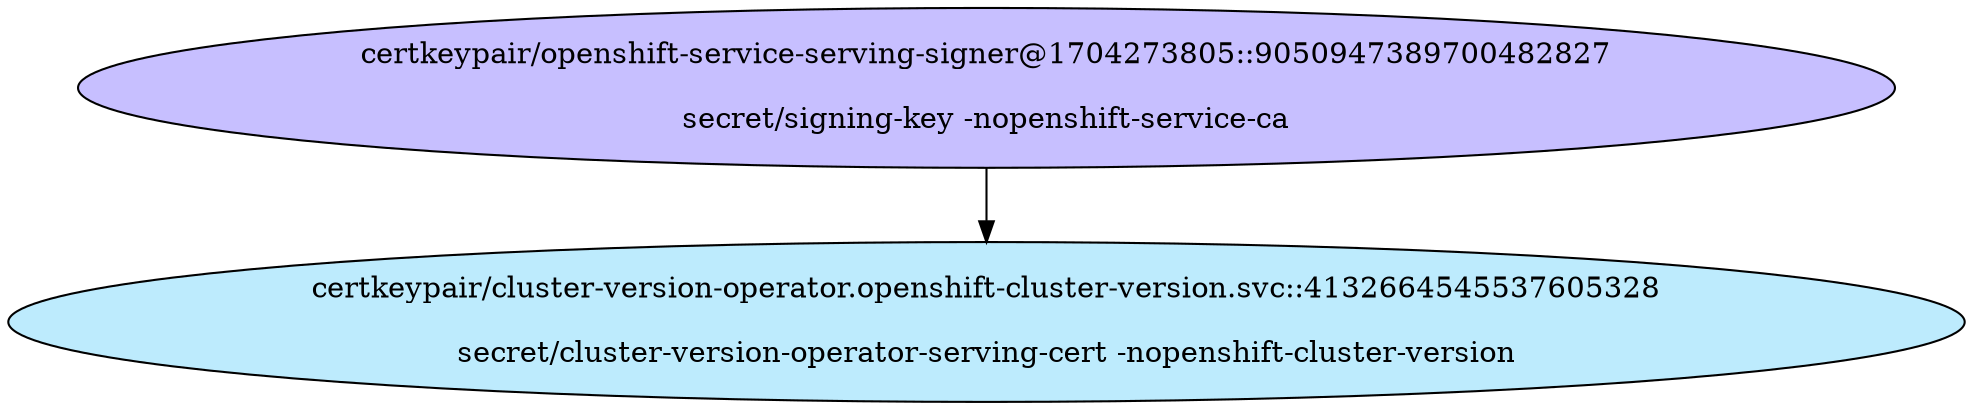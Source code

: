 digraph "Local Certificate" {
  // Node definitions.
  1 [
    label="certkeypair/openshift-service-serving-signer@1704273805::9050947389700482827\n\nsecret/signing-key -nopenshift-service-ca\n"
    style=filled
    fillcolor="#c7bfff"
  ];
  42 [
    label="certkeypair/cluster-version-operator.openshift-cluster-version.svc::4132664545537605328\n\nsecret/cluster-version-operator-serving-cert -nopenshift-cluster-version\n"
    style=filled
    fillcolor="#bdebfd"
  ];

  // Edge definitions.
  1 -> 42;
}